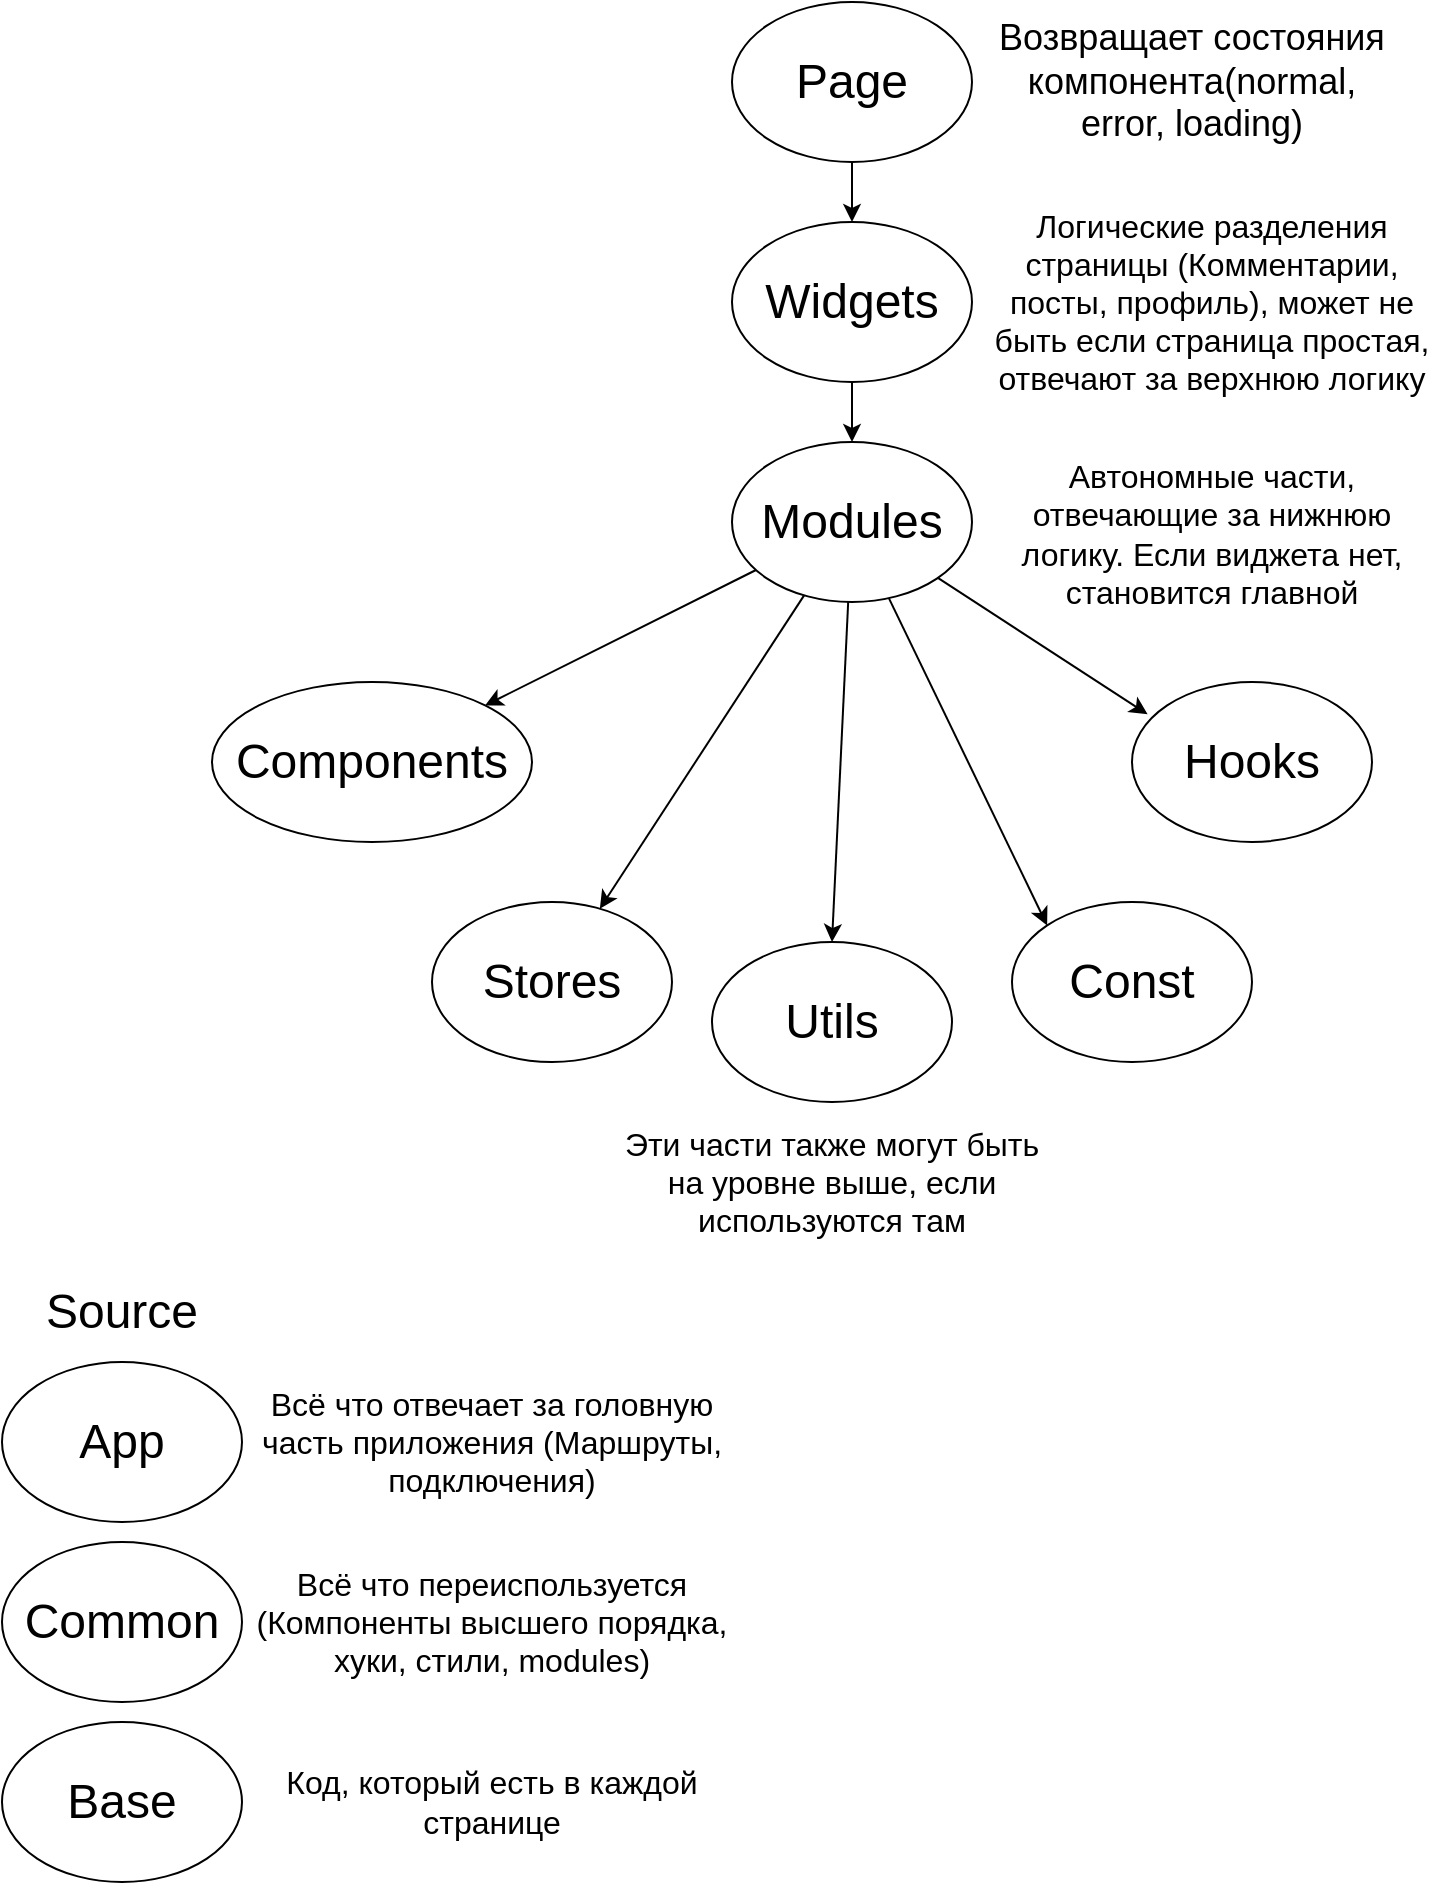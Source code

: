 <mxfile>
    <diagram id="NeqN2FhKNMeDAbmVpXXv" name="Page-1">
        <mxGraphModel dx="428" dy="602" grid="1" gridSize="10" guides="1" tooltips="1" connect="1" arrows="1" fold="1" page="1" pageScale="1" pageWidth="850" pageHeight="1100" math="0" shadow="0">
            <root>
                <mxCell id="0"/>
                <mxCell id="1" parent="0"/>
                <mxCell id="8" style="edgeStyle=none;html=1;entryX=0.5;entryY=0;entryDx=0;entryDy=0;" parent="1" source="2" target="5" edge="1">
                    <mxGeometry relative="1" as="geometry"/>
                </mxCell>
                <mxCell id="2" value="&lt;span style=&quot;font-size: 24px;&quot;&gt;Page&lt;/span&gt;" style="ellipse;whiteSpace=wrap;html=1;" parent="1" vertex="1">
                    <mxGeometry x="365" width="120" height="80" as="geometry"/>
                </mxCell>
                <mxCell id="4" value="&lt;font style=&quot;font-size: 18px;&quot;&gt;Возвращает состояния компонента(normal, error, loading)&lt;/font&gt;" style="text;strokeColor=none;align=center;fillColor=none;html=1;verticalAlign=middle;whiteSpace=wrap;rounded=0;" parent="1" vertex="1">
                    <mxGeometry x="495" y="5" width="200" height="70" as="geometry"/>
                </mxCell>
                <mxCell id="10" value="" style="edgeStyle=none;html=1;" parent="1" source="5" target="9" edge="1">
                    <mxGeometry relative="1" as="geometry"/>
                </mxCell>
                <mxCell id="5" value="&lt;span style=&quot;font-size: 24px;&quot;&gt;Widgets&lt;/span&gt;" style="ellipse;whiteSpace=wrap;html=1;" parent="1" vertex="1">
                    <mxGeometry x="365" y="110" width="120" height="80" as="geometry"/>
                </mxCell>
                <mxCell id="6" value="&lt;font style=&quot;font-size: 16px;&quot;&gt;Логические разделения страницы (Комментарии, посты, профиль), может не быть если страница простая, отвечают за верхнюю логику&lt;/font&gt;" style="text;strokeColor=none;align=center;fillColor=none;html=1;verticalAlign=middle;whiteSpace=wrap;rounded=0;" parent="1" vertex="1">
                    <mxGeometry x="495" y="98.75" width="220" height="102.5" as="geometry"/>
                </mxCell>
                <mxCell id="13" value="" style="edgeStyle=none;html=1;" parent="1" source="9" target="12" edge="1">
                    <mxGeometry relative="1" as="geometry"/>
                </mxCell>
                <mxCell id="15" value="" style="edgeStyle=none;html=1;" parent="1" source="9" target="14" edge="1">
                    <mxGeometry relative="1" as="geometry"/>
                </mxCell>
                <mxCell id="18" style="edgeStyle=none;html=1;entryX=0.5;entryY=0;entryDx=0;entryDy=0;" parent="1" source="9" target="16" edge="1">
                    <mxGeometry relative="1" as="geometry"/>
                </mxCell>
                <mxCell id="20" style="edgeStyle=none;html=1;entryX=0;entryY=0;entryDx=0;entryDy=0;" parent="1" source="9" target="19" edge="1">
                    <mxGeometry relative="1" as="geometry"/>
                </mxCell>
                <mxCell id="9" value="&lt;span style=&quot;font-size: 24px;&quot;&gt;Modules&lt;/span&gt;" style="ellipse;whiteSpace=wrap;html=1;" parent="1" vertex="1">
                    <mxGeometry x="365" y="220" width="120" height="80" as="geometry"/>
                </mxCell>
                <mxCell id="11" value="&lt;span style=&quot;font-size: 16px;&quot;&gt;Автономные части, отвечающие за нижнюю логику. Если виджета нет, становится главной&lt;/span&gt;" style="text;strokeColor=none;align=center;fillColor=none;html=1;verticalAlign=middle;whiteSpace=wrap;rounded=0;" parent="1" vertex="1">
                    <mxGeometry x="495" y="220" width="220" height="92.5" as="geometry"/>
                </mxCell>
                <mxCell id="12" value="&lt;span style=&quot;font-size: 24px;&quot;&gt;Components&lt;/span&gt;" style="ellipse;whiteSpace=wrap;html=1;" parent="1" vertex="1">
                    <mxGeometry x="105" y="340" width="160" height="80" as="geometry"/>
                </mxCell>
                <mxCell id="14" value="&lt;span style=&quot;font-size: 24px;&quot;&gt;Stores&lt;/span&gt;" style="ellipse;whiteSpace=wrap;html=1;" parent="1" vertex="1">
                    <mxGeometry x="215" y="450" width="120" height="80" as="geometry"/>
                </mxCell>
                <mxCell id="16" value="&lt;span style=&quot;font-size: 24px;&quot;&gt;Utils&lt;/span&gt;" style="ellipse;whiteSpace=wrap;html=1;" parent="1" vertex="1">
                    <mxGeometry x="355" y="470" width="120" height="80" as="geometry"/>
                </mxCell>
                <mxCell id="19" value="&lt;span style=&quot;font-size: 24px;&quot;&gt;Const&lt;/span&gt;" style="ellipse;whiteSpace=wrap;html=1;" parent="1" vertex="1">
                    <mxGeometry x="505" y="450" width="120" height="80" as="geometry"/>
                </mxCell>
                <mxCell id="21" value="&lt;span style=&quot;font-size: 24px;&quot;&gt;Hooks&lt;/span&gt;" style="ellipse;whiteSpace=wrap;html=1;" parent="1" vertex="1">
                    <mxGeometry x="565" y="340" width="120" height="80" as="geometry"/>
                </mxCell>
                <mxCell id="22" style="edgeStyle=none;html=1;entryX=0.065;entryY=0.202;entryDx=0;entryDy=0;entryPerimeter=0;" parent="1" source="9" target="21" edge="1">
                    <mxGeometry relative="1" as="geometry"/>
                </mxCell>
                <mxCell id="23" value="&lt;span style=&quot;font-size: 16px;&quot;&gt;Эти части также могут быть на уровне выше, если используются там&lt;/span&gt;" style="text;strokeColor=none;align=center;fillColor=none;html=1;verticalAlign=middle;whiteSpace=wrap;rounded=0;" parent="1" vertex="1">
                    <mxGeometry x="305" y="560" width="220" height="60" as="geometry"/>
                </mxCell>
                <mxCell id="24" value="&lt;font style=&quot;font-size: 24px;&quot;&gt;Source&lt;/font&gt;" style="text;strokeColor=none;align=center;fillColor=none;html=1;verticalAlign=middle;whiteSpace=wrap;rounded=0;" parent="1" vertex="1">
                    <mxGeometry x="15" y="640" width="90" height="30" as="geometry"/>
                </mxCell>
                <mxCell id="25" value="&lt;span style=&quot;font-size: 24px;&quot;&gt;App&lt;/span&gt;" style="ellipse;whiteSpace=wrap;html=1;" parent="1" vertex="1">
                    <mxGeometry y="680" width="120" height="80" as="geometry"/>
                </mxCell>
                <mxCell id="26" value="&lt;span style=&quot;font-size: 16px;&quot;&gt;Всё что отвечает за головную часть приложения (Маршруты, подключения)&lt;/span&gt;" style="text;strokeColor=none;align=center;fillColor=none;html=1;verticalAlign=middle;whiteSpace=wrap;rounded=0;" parent="1" vertex="1">
                    <mxGeometry x="120" y="690" width="250" height="60" as="geometry"/>
                </mxCell>
                <mxCell id="27" value="&lt;span style=&quot;font-size: 24px;&quot;&gt;Common&lt;/span&gt;" style="ellipse;whiteSpace=wrap;html=1;" parent="1" vertex="1">
                    <mxGeometry y="770" width="120" height="80" as="geometry"/>
                </mxCell>
                <mxCell id="28" value="&lt;span style=&quot;font-size: 16px;&quot;&gt;Всё что переиспользуется (Компоненты высшего порядка, хуки, стили, modules)&lt;/span&gt;" style="text;strokeColor=none;align=center;fillColor=none;html=1;verticalAlign=middle;whiteSpace=wrap;rounded=0;" parent="1" vertex="1">
                    <mxGeometry x="120" y="780" width="250" height="60" as="geometry"/>
                </mxCell>
                <mxCell id="29" value="&lt;span style=&quot;font-size: 24px;&quot;&gt;Base&lt;/span&gt;" style="ellipse;whiteSpace=wrap;html=1;" vertex="1" parent="1">
                    <mxGeometry y="860" width="120" height="80" as="geometry"/>
                </mxCell>
                <mxCell id="30" value="&lt;span style=&quot;font-size: 16px;&quot;&gt;Код, который есть в каждой странице&lt;/span&gt;" style="text;strokeColor=none;align=center;fillColor=none;html=1;verticalAlign=middle;whiteSpace=wrap;rounded=0;" vertex="1" parent="1">
                    <mxGeometry x="120" y="870" width="250" height="60" as="geometry"/>
                </mxCell>
            </root>
        </mxGraphModel>
    </diagram>
</mxfile>